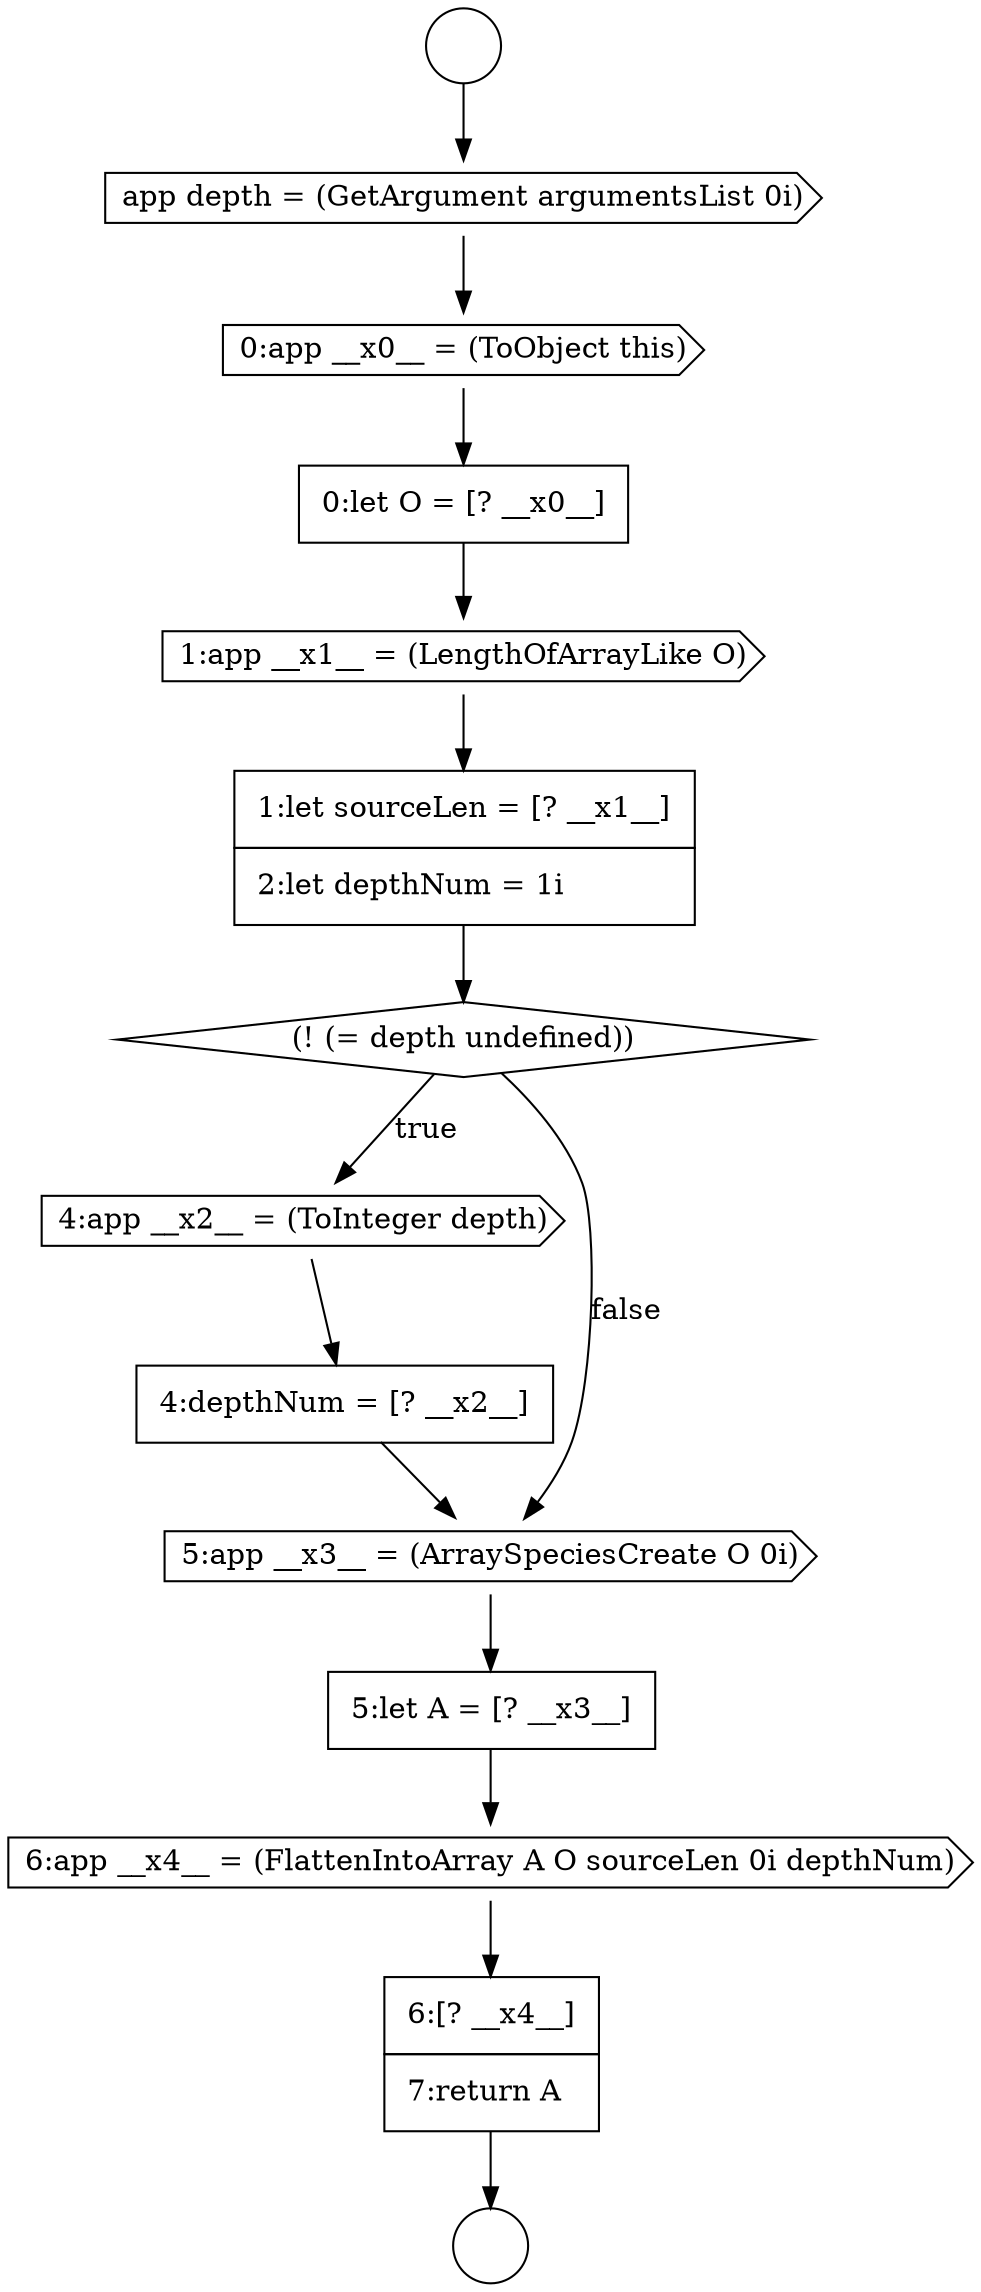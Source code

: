 digraph {
  node15695 [shape=none, margin=0, label=<<font color="black">
    <table border="0" cellborder="1" cellspacing="0" cellpadding="10">
      <tr><td align="left">0:let O = [? __x0__]</td></tr>
    </table>
  </font>> color="black" fillcolor="white" style=filled]
  node15691 [shape=circle label=" " color="black" fillcolor="white" style=filled]
  node15697 [shape=none, margin=0, label=<<font color="black">
    <table border="0" cellborder="1" cellspacing="0" cellpadding="10">
      <tr><td align="left">1:let sourceLen = [? __x1__]</td></tr>
      <tr><td align="left">2:let depthNum = 1i</td></tr>
    </table>
  </font>> color="black" fillcolor="white" style=filled]
  node15692 [shape=circle label=" " color="black" fillcolor="white" style=filled]
  node15702 [shape=none, margin=0, label=<<font color="black">
    <table border="0" cellborder="1" cellspacing="0" cellpadding="10">
      <tr><td align="left">5:let A = [? __x3__]</td></tr>
    </table>
  </font>> color="black" fillcolor="white" style=filled]
  node15696 [shape=cds, label=<<font color="black">1:app __x1__ = (LengthOfArrayLike O)</font>> color="black" fillcolor="white" style=filled]
  node15693 [shape=cds, label=<<font color="black">app depth = (GetArgument argumentsList 0i)</font>> color="black" fillcolor="white" style=filled]
  node15704 [shape=none, margin=0, label=<<font color="black">
    <table border="0" cellborder="1" cellspacing="0" cellpadding="10">
      <tr><td align="left">6:[? __x4__]</td></tr>
      <tr><td align="left">7:return A</td></tr>
    </table>
  </font>> color="black" fillcolor="white" style=filled]
  node15699 [shape=cds, label=<<font color="black">4:app __x2__ = (ToInteger depth)</font>> color="black" fillcolor="white" style=filled]
  node15694 [shape=cds, label=<<font color="black">0:app __x0__ = (ToObject this)</font>> color="black" fillcolor="white" style=filled]
  node15698 [shape=diamond, label=<<font color="black">(! (= depth undefined))</font>> color="black" fillcolor="white" style=filled]
  node15703 [shape=cds, label=<<font color="black">6:app __x4__ = (FlattenIntoArray A O sourceLen 0i depthNum)</font>> color="black" fillcolor="white" style=filled]
  node15700 [shape=none, margin=0, label=<<font color="black">
    <table border="0" cellborder="1" cellspacing="0" cellpadding="10">
      <tr><td align="left">4:depthNum = [? __x2__]</td></tr>
    </table>
  </font>> color="black" fillcolor="white" style=filled]
  node15701 [shape=cds, label=<<font color="black">5:app __x3__ = (ArraySpeciesCreate O 0i)</font>> color="black" fillcolor="white" style=filled]
  node15700 -> node15701 [ color="black"]
  node15696 -> node15697 [ color="black"]
  node15704 -> node15692 [ color="black"]
  node15701 -> node15702 [ color="black"]
  node15697 -> node15698 [ color="black"]
  node15702 -> node15703 [ color="black"]
  node15699 -> node15700 [ color="black"]
  node15694 -> node15695 [ color="black"]
  node15693 -> node15694 [ color="black"]
  node15703 -> node15704 [ color="black"]
  node15698 -> node15699 [label=<<font color="black">true</font>> color="black"]
  node15698 -> node15701 [label=<<font color="black">false</font>> color="black"]
  node15695 -> node15696 [ color="black"]
  node15691 -> node15693 [ color="black"]
}
